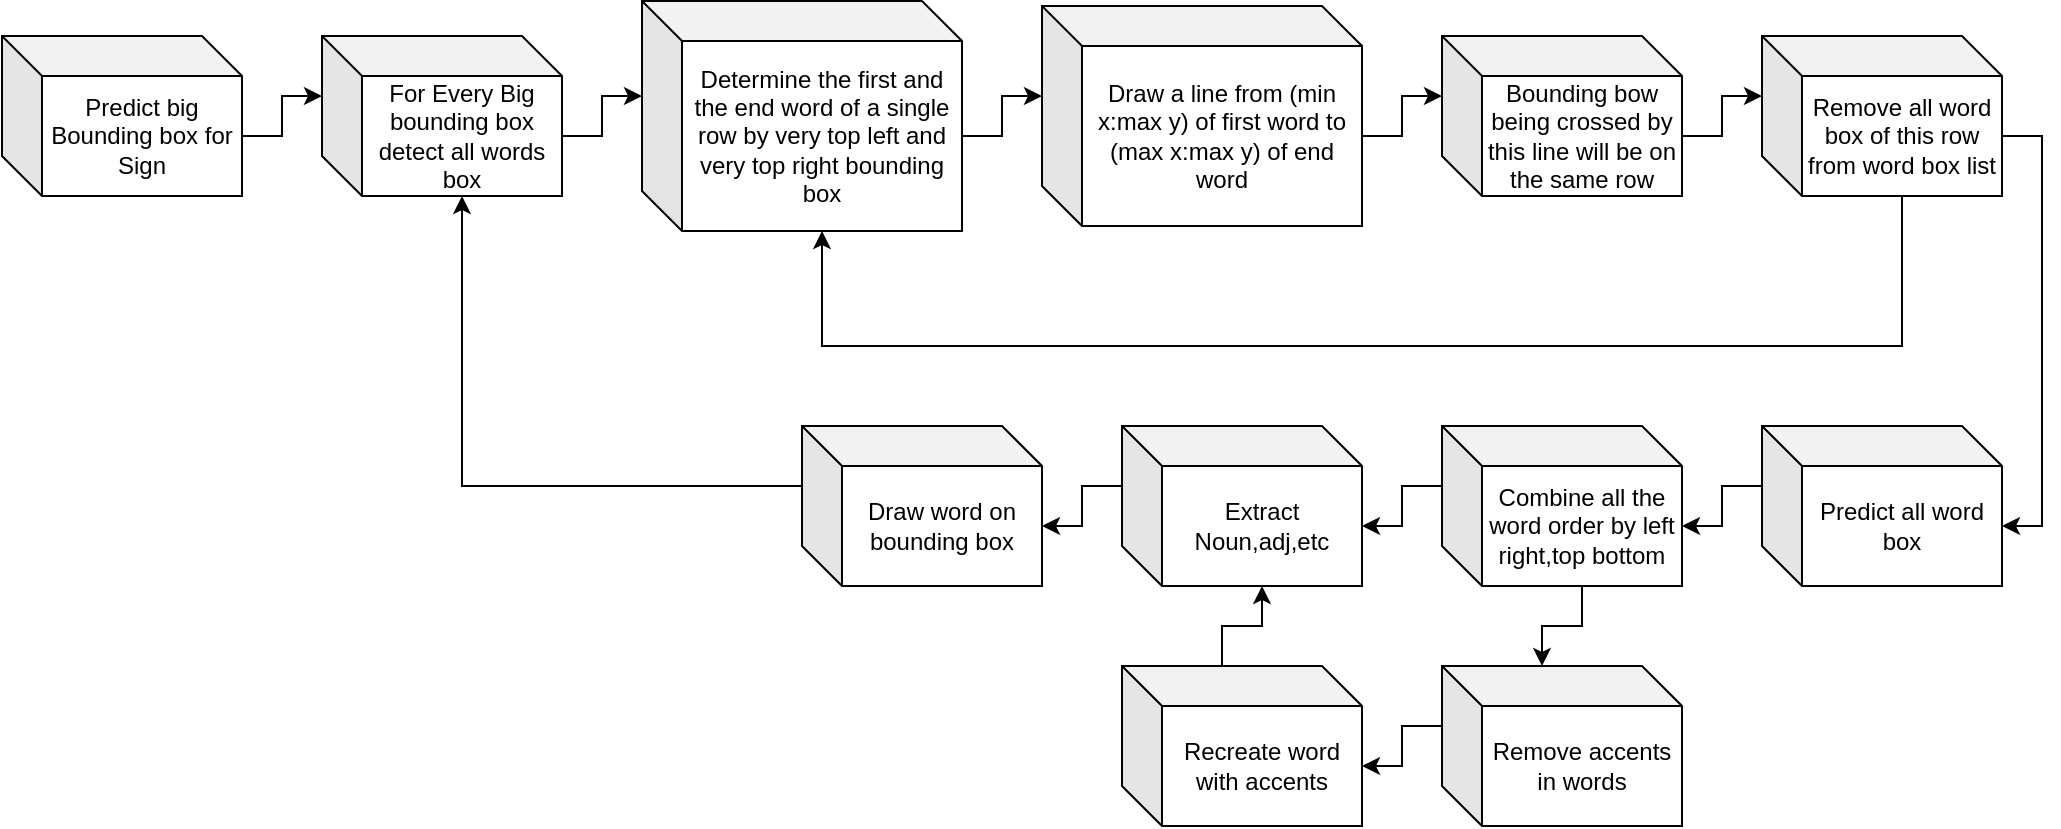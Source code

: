<mxfile version="19.0.3" type="device"><diagram id="qrfxe6Ec3lxDx8E_30UK" name="Page-1"><mxGraphModel dx="1038" dy="579" grid="1" gridSize="10" guides="1" tooltips="1" connect="1" arrows="1" fold="1" page="1" pageScale="1" pageWidth="1200" pageHeight="1920" math="0" shadow="0"><root><mxCell id="0"/><mxCell id="1" parent="0"/><mxCell id="ieWWdCV9nT8eEHSgplYZ-8" style="edgeStyle=orthogonalEdgeStyle;rounded=0;orthogonalLoop=1;jettySize=auto;html=1;exitX=0;exitY=0;exitDx=120;exitDy=50;exitPerimeter=0;entryX=0;entryY=0;entryDx=0;entryDy=30;entryPerimeter=0;" edge="1" parent="1" source="ieWWdCV9nT8eEHSgplYZ-1" target="ieWWdCV9nT8eEHSgplYZ-2"><mxGeometry relative="1" as="geometry"/></mxCell><mxCell id="ieWWdCV9nT8eEHSgplYZ-1" value="Predict big Bounding box for Sign" style="shape=cube;whiteSpace=wrap;html=1;boundedLbl=1;backgroundOutline=1;darkOpacity=0.05;darkOpacity2=0.1;" vertex="1" parent="1"><mxGeometry x="120" y="245" width="120" height="80" as="geometry"/></mxCell><mxCell id="ieWWdCV9nT8eEHSgplYZ-9" style="edgeStyle=orthogonalEdgeStyle;rounded=0;orthogonalLoop=1;jettySize=auto;html=1;exitX=0;exitY=0;exitDx=120;exitDy=50;exitPerimeter=0;entryX=0;entryY=0;entryDx=0;entryDy=47.5;entryPerimeter=0;" edge="1" parent="1" source="ieWWdCV9nT8eEHSgplYZ-2" target="ieWWdCV9nT8eEHSgplYZ-4"><mxGeometry relative="1" as="geometry"/></mxCell><mxCell id="ieWWdCV9nT8eEHSgplYZ-2" value="For Every Big bounding box detect all words box" style="shape=cube;whiteSpace=wrap;html=1;boundedLbl=1;backgroundOutline=1;darkOpacity=0.05;darkOpacity2=0.1;" vertex="1" parent="1"><mxGeometry x="280" y="245" width="120" height="80" as="geometry"/></mxCell><mxCell id="ieWWdCV9nT8eEHSgplYZ-11" style="edgeStyle=orthogonalEdgeStyle;rounded=0;orthogonalLoop=1;jettySize=auto;html=1;exitX=0;exitY=0;exitDx=160;exitDy=65;exitPerimeter=0;entryX=0;entryY=0;entryDx=0;entryDy=30;entryPerimeter=0;" edge="1" parent="1" source="ieWWdCV9nT8eEHSgplYZ-3" target="ieWWdCV9nT8eEHSgplYZ-5"><mxGeometry relative="1" as="geometry"/></mxCell><mxCell id="ieWWdCV9nT8eEHSgplYZ-3" value="Draw a line from (min x:max y) of first word to (max x:max y) of end word" style="shape=cube;whiteSpace=wrap;html=1;boundedLbl=1;backgroundOutline=1;darkOpacity=0.05;darkOpacity2=0.1;" vertex="1" parent="1"><mxGeometry x="640" y="230" width="160" height="110" as="geometry"/></mxCell><mxCell id="ieWWdCV9nT8eEHSgplYZ-10" style="edgeStyle=orthogonalEdgeStyle;rounded=0;orthogonalLoop=1;jettySize=auto;html=1;exitX=0;exitY=0;exitDx=160;exitDy=67.5;exitPerimeter=0;entryX=0;entryY=0;entryDx=0;entryDy=45;entryPerimeter=0;" edge="1" parent="1" source="ieWWdCV9nT8eEHSgplYZ-4" target="ieWWdCV9nT8eEHSgplYZ-3"><mxGeometry relative="1" as="geometry"/></mxCell><mxCell id="ieWWdCV9nT8eEHSgplYZ-4" value="Determine the first and the end word of a single row by very top left and very top right bounding box" style="shape=cube;whiteSpace=wrap;html=1;boundedLbl=1;backgroundOutline=1;darkOpacity=0.05;darkOpacity2=0.1;" vertex="1" parent="1"><mxGeometry x="440" y="227.5" width="160" height="115" as="geometry"/></mxCell><mxCell id="ieWWdCV9nT8eEHSgplYZ-12" style="edgeStyle=orthogonalEdgeStyle;rounded=0;orthogonalLoop=1;jettySize=auto;html=1;exitX=0;exitY=0;exitDx=120;exitDy=50;exitPerimeter=0;entryX=0;entryY=0;entryDx=0;entryDy=30;entryPerimeter=0;" edge="1" parent="1" source="ieWWdCV9nT8eEHSgplYZ-5" target="ieWWdCV9nT8eEHSgplYZ-6"><mxGeometry relative="1" as="geometry"/></mxCell><mxCell id="ieWWdCV9nT8eEHSgplYZ-5" value="Bounding bow being crossed by this line will be on the same row" style="shape=cube;whiteSpace=wrap;html=1;boundedLbl=1;backgroundOutline=1;darkOpacity=0.05;darkOpacity2=0.1;" vertex="1" parent="1"><mxGeometry x="840" y="245" width="120" height="80" as="geometry"/></mxCell><mxCell id="ieWWdCV9nT8eEHSgplYZ-20" style="edgeStyle=orthogonalEdgeStyle;rounded=0;orthogonalLoop=1;jettySize=auto;html=1;exitX=0;exitY=0;exitDx=120;exitDy=50;exitPerimeter=0;entryX=0;entryY=0;entryDx=120;entryDy=50;entryPerimeter=0;" edge="1" parent="1" source="ieWWdCV9nT8eEHSgplYZ-6" target="ieWWdCV9nT8eEHSgplYZ-14"><mxGeometry relative="1" as="geometry"/></mxCell><mxCell id="ieWWdCV9nT8eEHSgplYZ-6" value="Remove all word box of this row from word box list" style="shape=cube;whiteSpace=wrap;html=1;boundedLbl=1;backgroundOutline=1;darkOpacity=0.05;darkOpacity2=0.1;" vertex="1" parent="1"><mxGeometry x="1000" y="245" width="120" height="80" as="geometry"/></mxCell><mxCell id="ieWWdCV9nT8eEHSgplYZ-7" value="" style="endArrow=classic;html=1;rounded=0;exitX=0;exitY=0;exitDx=70;exitDy=80;exitPerimeter=0;entryX=0;entryY=0;entryDx=90;entryDy=115;entryPerimeter=0;" edge="1" parent="1" source="ieWWdCV9nT8eEHSgplYZ-6" target="ieWWdCV9nT8eEHSgplYZ-4"><mxGeometry width="50" height="50" relative="1" as="geometry"><mxPoint x="730" y="470" as="sourcePoint"/><mxPoint x="780" y="420" as="targetPoint"/><Array as="points"><mxPoint x="1070" y="400"/><mxPoint x="530" y="400"/></Array></mxGeometry></mxCell><mxCell id="ieWWdCV9nT8eEHSgplYZ-22" style="edgeStyle=orthogonalEdgeStyle;rounded=0;orthogonalLoop=1;jettySize=auto;html=1;exitX=0;exitY=0;exitDx=0;exitDy=30;exitPerimeter=0;entryX=0;entryY=0;entryDx=120;entryDy=50;entryPerimeter=0;" edge="1" parent="1" source="ieWWdCV9nT8eEHSgplYZ-13" target="ieWWdCV9nT8eEHSgplYZ-15"><mxGeometry relative="1" as="geometry"/></mxCell><mxCell id="ieWWdCV9nT8eEHSgplYZ-23" style="edgeStyle=orthogonalEdgeStyle;rounded=0;orthogonalLoop=1;jettySize=auto;html=1;exitX=0;exitY=0;exitDx=70;exitDy=80;exitPerimeter=0;entryX=0;entryY=0;entryDx=50;entryDy=0;entryPerimeter=0;" edge="1" parent="1" source="ieWWdCV9nT8eEHSgplYZ-13" target="ieWWdCV9nT8eEHSgplYZ-16"><mxGeometry relative="1" as="geometry"/></mxCell><mxCell id="ieWWdCV9nT8eEHSgplYZ-13" value="Combine all the word order by left right,top bottom" style="shape=cube;whiteSpace=wrap;html=1;boundedLbl=1;backgroundOutline=1;darkOpacity=0.05;darkOpacity2=0.1;" vertex="1" parent="1"><mxGeometry x="840" y="440" width="120" height="80" as="geometry"/></mxCell><mxCell id="ieWWdCV9nT8eEHSgplYZ-21" style="edgeStyle=orthogonalEdgeStyle;rounded=0;orthogonalLoop=1;jettySize=auto;html=1;exitX=0;exitY=0;exitDx=0;exitDy=30;exitPerimeter=0;entryX=0;entryY=0;entryDx=120;entryDy=50;entryPerimeter=0;" edge="1" parent="1" source="ieWWdCV9nT8eEHSgplYZ-14" target="ieWWdCV9nT8eEHSgplYZ-13"><mxGeometry relative="1" as="geometry"/></mxCell><mxCell id="ieWWdCV9nT8eEHSgplYZ-14" value="Predict all word box" style="shape=cube;whiteSpace=wrap;html=1;boundedLbl=1;backgroundOutline=1;darkOpacity=0.05;darkOpacity2=0.1;" vertex="1" parent="1"><mxGeometry x="1000" y="440" width="120" height="80" as="geometry"/></mxCell><mxCell id="ieWWdCV9nT8eEHSgplYZ-19" style="edgeStyle=orthogonalEdgeStyle;rounded=0;orthogonalLoop=1;jettySize=auto;html=1;exitX=0;exitY=0;exitDx=0;exitDy=30;exitPerimeter=0;entryX=0;entryY=0;entryDx=120;entryDy=50;entryPerimeter=0;" edge="1" parent="1" source="ieWWdCV9nT8eEHSgplYZ-15" target="ieWWdCV9nT8eEHSgplYZ-18"><mxGeometry relative="1" as="geometry"/></mxCell><mxCell id="ieWWdCV9nT8eEHSgplYZ-15" value="Extract Noun,adj,etc" style="shape=cube;whiteSpace=wrap;html=1;boundedLbl=1;backgroundOutline=1;darkOpacity=0.05;darkOpacity2=0.1;" vertex="1" parent="1"><mxGeometry x="680" y="440" width="120" height="80" as="geometry"/></mxCell><mxCell id="ieWWdCV9nT8eEHSgplYZ-24" style="edgeStyle=orthogonalEdgeStyle;rounded=0;orthogonalLoop=1;jettySize=auto;html=1;exitX=0;exitY=0;exitDx=0;exitDy=30;exitPerimeter=0;entryX=0;entryY=0;entryDx=120;entryDy=50;entryPerimeter=0;" edge="1" parent="1" source="ieWWdCV9nT8eEHSgplYZ-16" target="ieWWdCV9nT8eEHSgplYZ-17"><mxGeometry relative="1" as="geometry"/></mxCell><mxCell id="ieWWdCV9nT8eEHSgplYZ-16" value="Remove accents in words" style="shape=cube;whiteSpace=wrap;html=1;boundedLbl=1;backgroundOutline=1;darkOpacity=0.05;darkOpacity2=0.1;" vertex="1" parent="1"><mxGeometry x="840" y="560" width="120" height="80" as="geometry"/></mxCell><mxCell id="ieWWdCV9nT8eEHSgplYZ-25" style="edgeStyle=orthogonalEdgeStyle;rounded=0;orthogonalLoop=1;jettySize=auto;html=1;exitX=0;exitY=0;exitDx=50;exitDy=0;exitPerimeter=0;entryX=0;entryY=0;entryDx=70;entryDy=80;entryPerimeter=0;" edge="1" parent="1" source="ieWWdCV9nT8eEHSgplYZ-17" target="ieWWdCV9nT8eEHSgplYZ-15"><mxGeometry relative="1" as="geometry"/></mxCell><mxCell id="ieWWdCV9nT8eEHSgplYZ-17" value="Recreate word with accents" style="shape=cube;whiteSpace=wrap;html=1;boundedLbl=1;backgroundOutline=1;darkOpacity=0.05;darkOpacity2=0.1;" vertex="1" parent="1"><mxGeometry x="680" y="560" width="120" height="80" as="geometry"/></mxCell><mxCell id="ieWWdCV9nT8eEHSgplYZ-26" style="edgeStyle=orthogonalEdgeStyle;rounded=0;orthogonalLoop=1;jettySize=auto;html=1;exitX=0;exitY=0;exitDx=0;exitDy=30;exitPerimeter=0;entryX=0;entryY=0;entryDx=70;entryDy=80;entryPerimeter=0;" edge="1" parent="1" source="ieWWdCV9nT8eEHSgplYZ-18" target="ieWWdCV9nT8eEHSgplYZ-2"><mxGeometry relative="1" as="geometry"><Array as="points"><mxPoint x="350" y="470"/></Array></mxGeometry></mxCell><mxCell id="ieWWdCV9nT8eEHSgplYZ-18" value="Draw word on bounding box" style="shape=cube;whiteSpace=wrap;html=1;boundedLbl=1;backgroundOutline=1;darkOpacity=0.05;darkOpacity2=0.1;" vertex="1" parent="1"><mxGeometry x="520" y="440" width="120" height="80" as="geometry"/></mxCell></root></mxGraphModel></diagram></mxfile>